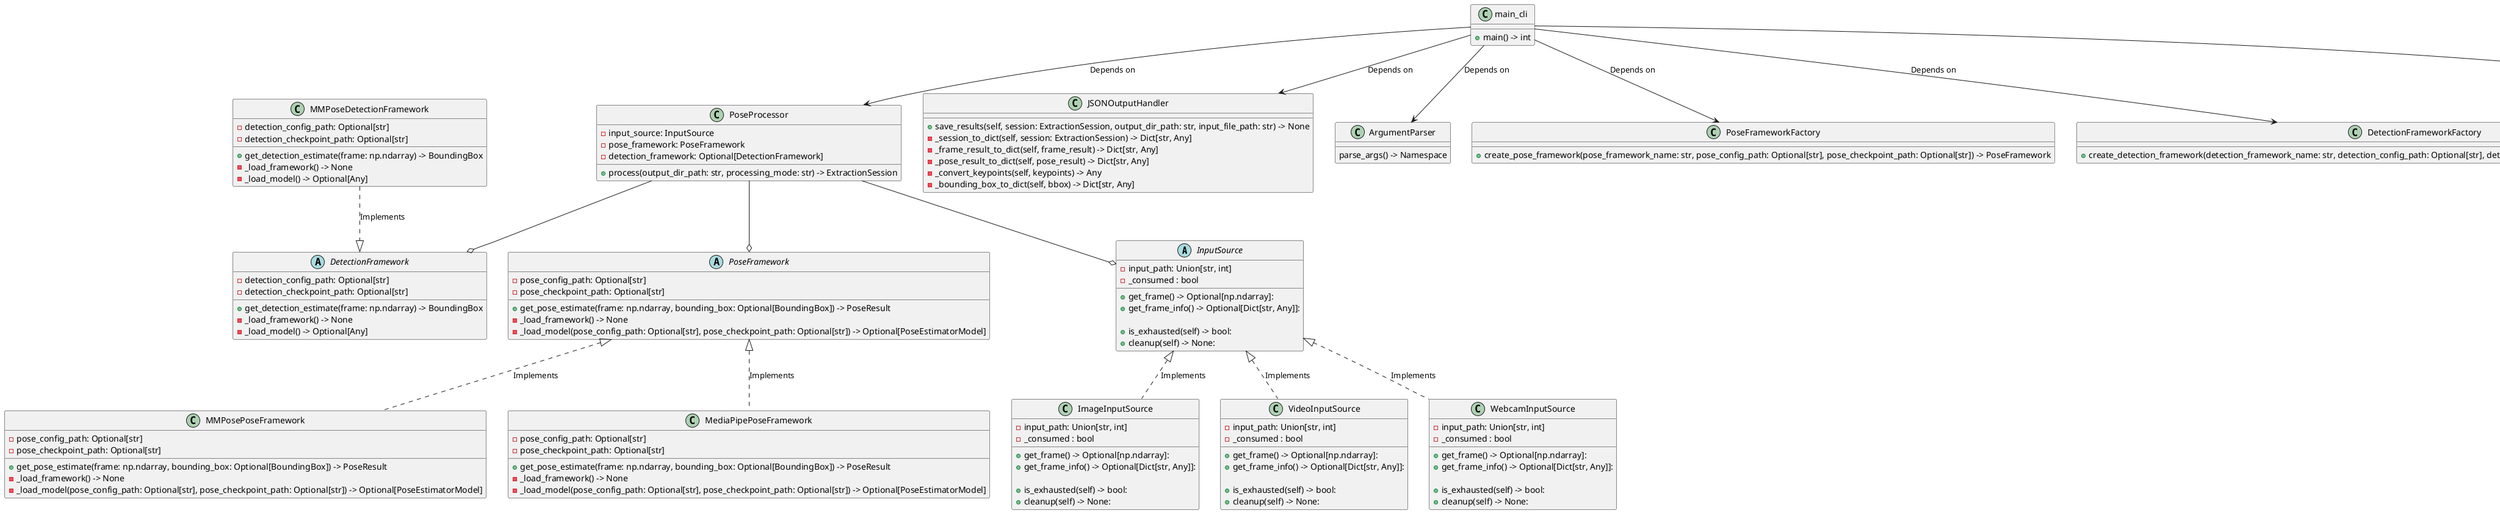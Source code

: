 @startuml class_diagram



together {
    abstract class InputSource{
        - input_path: Union[str, int]
        - _consumed : bool

        + get_frame() -> Optional[np.ndarray]:
            
        + get_frame_info() -> Optional[Dict[str, Any]]: 

        + is_exhausted(self) -> bool: 
            
        + cleanup(self) -> None: 
        
    
    }
    class ImageInputSource {
        - input_path: Union[str, int]
            - _consumed : bool

            + get_frame() -> Optional[np.ndarray]:
                
            + get_frame_info() -> Optional[Dict[str, Any]]: 

            + is_exhausted(self) -> bool: 
                
            + cleanup(self) -> None: 
    }

    class VideoInputSource{
        - input_path: Union[str, int]
        - _consumed : bool

        + get_frame() -> Optional[np.ndarray]:
            
        + get_frame_info() -> Optional[Dict[str, Any]]: 

        + is_exhausted(self) -> bool: 
            
        + cleanup(self) -> None: 
    }

    class WebcamInputSource{
        - input_path: Union[str, int]
        - _consumed : bool

        + get_frame() -> Optional[np.ndarray]:
            
        + get_frame_info() -> Optional[Dict[str, Any]]: 

        + is_exhausted(self) -> bool: 
            
        + cleanup(self) -> None: 
    }
}        


ImageInputSource .up.|> InputSource : Implements
VideoInputSource .up.|> InputSource : Implements
WebcamInputSource .up.|> InputSource : Implements


together {
    abstract class PoseFramework{
        - pose_config_path: Optional[str]
        - pose_checkpoint_path: Optional[str]

        + get_pose_estimate(frame: np.ndarray, bounding_box: Optional[BoundingBox]) -> PoseResult
        - _load_framework() -> None
        - _load_model(pose_config_path: Optional[str], pose_checkpoint_path: Optional[str]) -> Optional[PoseEstimatorModel]
    }
    class MMPosePoseFramework {
        - pose_config_path: Optional[str]
        - pose_checkpoint_path: Optional[str]

        + get_pose_estimate(frame: np.ndarray, bounding_box: Optional[BoundingBox]) -> PoseResult
        - _load_framework() -> None
        - _load_model(pose_config_path: Optional[str], pose_checkpoint_path: Optional[str]) -> Optional[PoseEstimatorModel]
    }

    class MediaPipePoseFramework {
        - pose_config_path: Optional[str]
        - pose_checkpoint_path: Optional[str]

        + get_pose_estimate(frame: np.ndarray, bounding_box: Optional[BoundingBox]) -> PoseResult
        - _load_framework() -> None
        - _load_model(pose_config_path: Optional[str], pose_checkpoint_path: Optional[str]) -> Optional[PoseEstimatorModel]
    }

}

MMPosePoseFramework .up.|> PoseFramework : Implements
MediaPipePoseFramework .up.|> PoseFramework : Implements

together {
    abstract class DetectionFramework{
        - detection_config_path: Optional[str]
        - detection_checkpoint_path: Optional[str]

        + get_detection_estimate(frame: np.ndarray) -> BoundingBox
        - _load_framework() -> None
        - _load_model() -> Optional[Any]
    }

    class MMPoseDetectionFramework {
        - detection_config_path: Optional[str]
        - detection_checkpoint_path: Optional[str]

        + get_detection_estimate(frame: np.ndarray) -> BoundingBox
        - _load_framework() -> None
        - _load_model() -> Optional[Any]
    }
}


MMPoseDetectionFramework ..|> DetectionFramework : Implements

class PoseProcessor{
    - input_source: InputSource
    - pose_framework: PoseFramework
    - detection_framework: Optional[DetectionFramework]

    + process(output_dir_path: str, processing_mode: str) -> ExtractionSession
}

class JSONOutputHandler {
    + save_results(self, session: ExtractionSession, output_dir_path: str, input_file_path: str) -> None
    - _session_to_dict(self, session: ExtractionSession) -> Dict[str, Any]
    - _frame_result_to_dict(self, frame_result) -> Dict[str, Any]
    - _pose_result_to_dict(self, pose_result) -> Dict[str, Any]
    - _convert_keypoints(self, keypoints) -> Any
    - _bounding_box_to_dict(self, bbox) -> Dict[str, Any]
}
together {
    class PoseFrameworkFactory{
        + create_pose_framework(pose_framework_name: str, pose_config_path: Optional[str], pose_checkpoint_path: Optional[str]) -> PoseFramework
    }

    class DetectionFrameworkFactory{
        + create_detection_framework(detection_framework_name: str, detection_config_path: Optional[str], detection_checkpoint_path: Optional[str]) -> DetectionFramework
    }

    class InputSourceFactory{
    + create_input_source(input_path: str) -> InputSource
    }
}


class main_cli{
+ main() -> int
}

class ArgumentParser {
    parse_args() -> Namespace
}

main_cli -down-> ArgumentParser : Depends on
main_cli -down-> JSONOutputHandler : Depends on
main_cli -down-> PoseFrameworkFactory : Depends on
main_cli -down-> DetectionFrameworkFactory : Depends on
main_cli -down-> InputSourceFactory : Depends on
main_cli -down-> PoseProcessor : Depends on

InputSource o-up- PoseProcessor
PoseFramework o-up- PoseProcessor
DetectionFramework o-up- PoseProcessor




